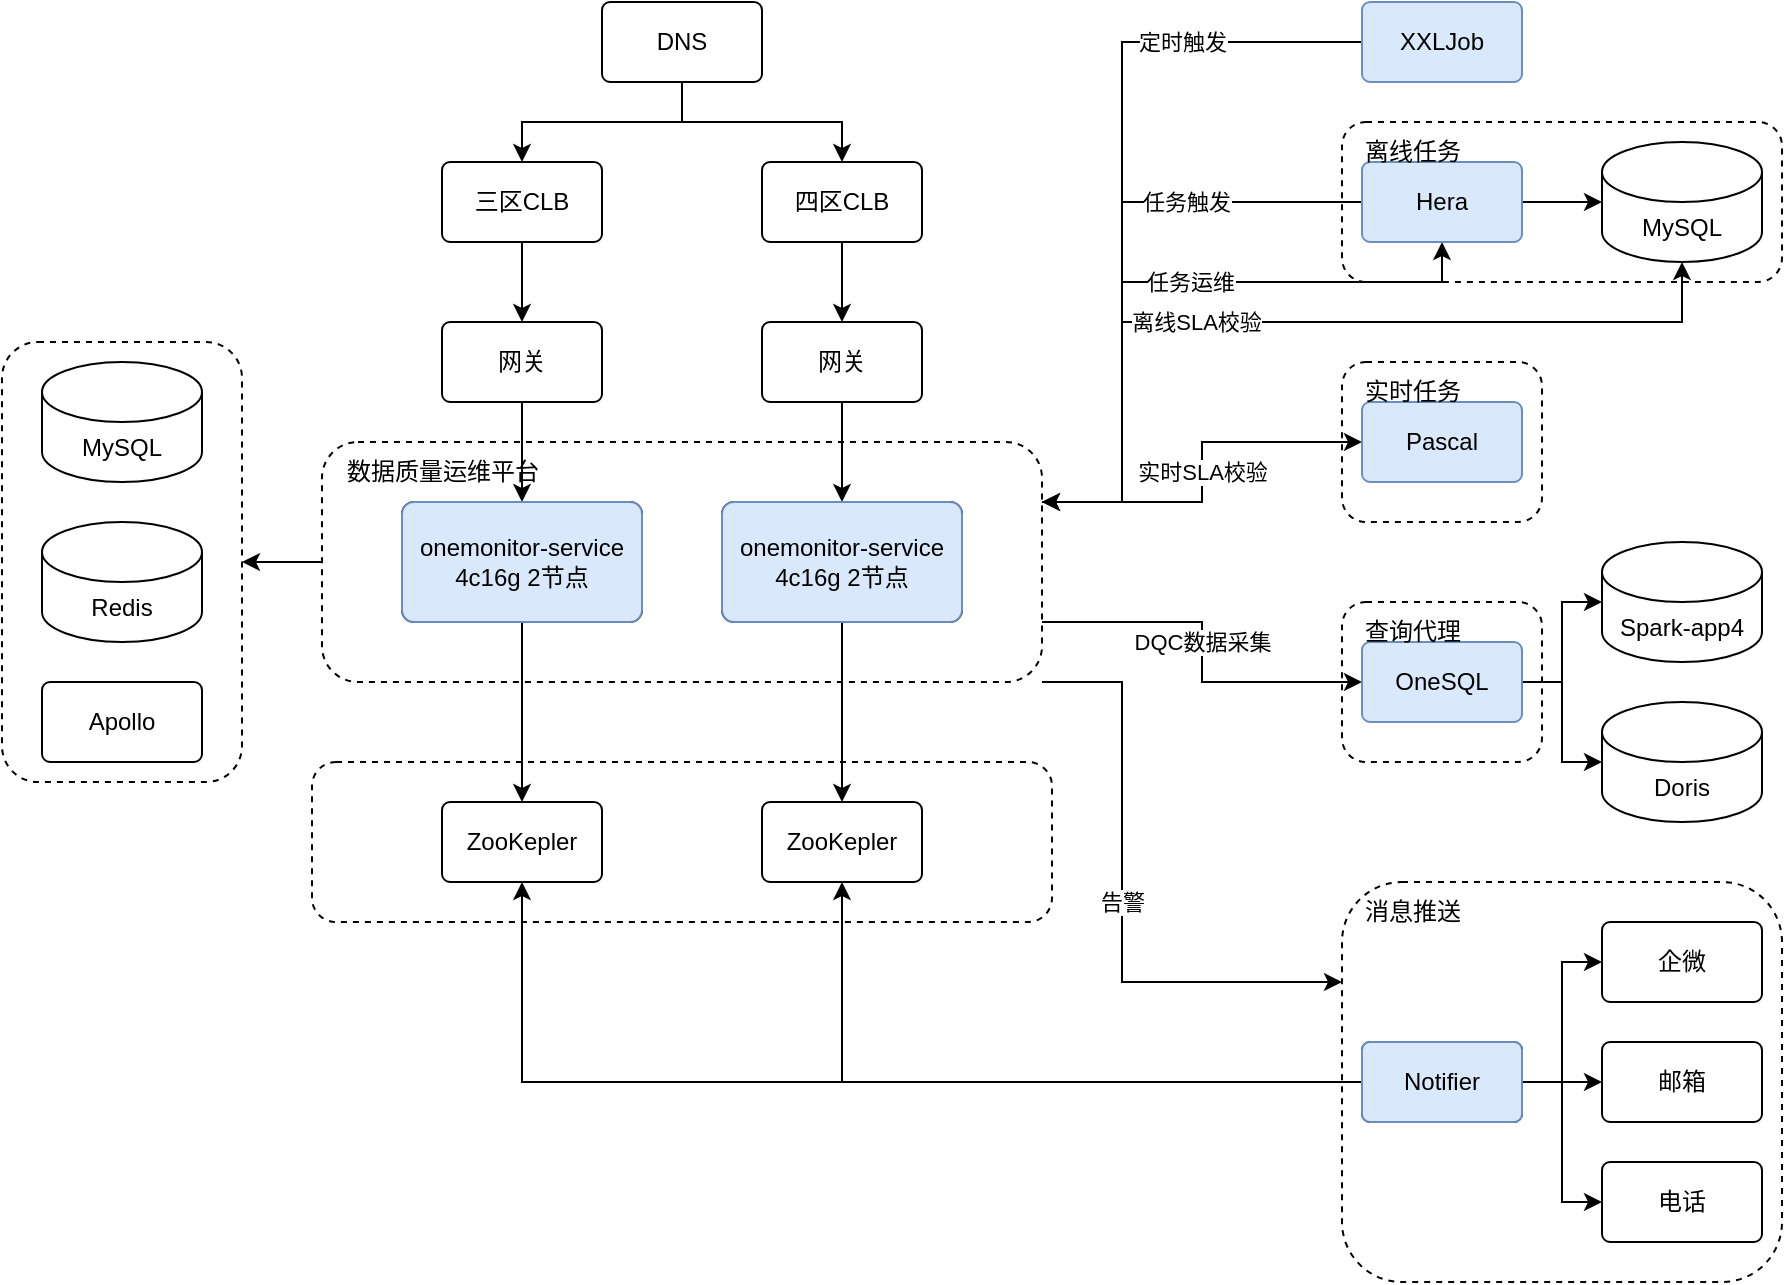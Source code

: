 <mxfile version="20.6.0" type="github">
  <diagram id="u1SoMVc_U18iUDhzr4iA" name="第 1 页">
    <mxGraphModel dx="1422" dy="804" grid="1" gridSize="10" guides="1" tooltips="1" connect="1" arrows="1" fold="1" page="1" pageScale="1" pageWidth="827" pageHeight="1169" math="0" shadow="0">
      <root>
        <mxCell id="0" />
        <mxCell id="1" parent="0" />
        <mxCell id="w2IwPZdJIZYEPV6g12i6-123" value="" style="rounded=1;whiteSpace=wrap;html=1;dashed=1;" vertex="1" parent="1">
          <mxGeometry x="710" y="340" width="100" height="80" as="geometry" />
        </mxCell>
        <mxCell id="w2IwPZdJIZYEPV6g12i6-100" value="" style="rounded=1;whiteSpace=wrap;html=1;dashed=1;" vertex="1" parent="1">
          <mxGeometry x="710" y="220" width="100" height="80" as="geometry" />
        </mxCell>
        <mxCell id="w2IwPZdJIZYEPV6g12i6-86" value="" style="rounded=1;whiteSpace=wrap;html=1;dashed=1;" vertex="1" parent="1">
          <mxGeometry x="710" y="480" width="220" height="200" as="geometry" />
        </mxCell>
        <mxCell id="w2IwPZdJIZYEPV6g12i6-79" value="" style="rounded=1;whiteSpace=wrap;html=1;dashed=1;align=left;" vertex="1" parent="1">
          <mxGeometry x="195" y="420" width="370" height="80" as="geometry" />
        </mxCell>
        <mxCell id="w2IwPZdJIZYEPV6g12i6-71" value="" style="rounded=1;whiteSpace=wrap;html=1;dashed=1;" vertex="1" parent="1">
          <mxGeometry x="710" y="100" width="220" height="80" as="geometry" />
        </mxCell>
        <mxCell id="w2IwPZdJIZYEPV6g12i6-35" value="" style="rounded=1;whiteSpace=wrap;html=1;dashed=1;" vertex="1" parent="1">
          <mxGeometry x="40" y="210" width="120" height="220" as="geometry" />
        </mxCell>
        <mxCell id="w2IwPZdJIZYEPV6g12i6-6" style="edgeStyle=orthogonalEdgeStyle;rounded=0;orthogonalLoop=1;jettySize=auto;html=1;entryX=0.5;entryY=0;entryDx=0;entryDy=0;" edge="1" parent="1" source="6hEY05on5pbsUSRw9vCz-4" target="w2IwPZdJIZYEPV6g12i6-2">
          <mxGeometry relative="1" as="geometry" />
        </mxCell>
        <mxCell id="w2IwPZdJIZYEPV6g12i6-7" style="edgeStyle=orthogonalEdgeStyle;rounded=0;orthogonalLoop=1;jettySize=auto;html=1;" edge="1" parent="1" source="6hEY05on5pbsUSRw9vCz-4" target="w2IwPZdJIZYEPV6g12i6-5">
          <mxGeometry relative="1" as="geometry" />
        </mxCell>
        <mxCell id="6hEY05on5pbsUSRw9vCz-4" value="DNS" style="whiteSpace=wrap;html=1;rounded=1;labelBackgroundColor=none;arcSize=10;aspect=fixed;" parent="1" vertex="1">
          <mxGeometry x="340" y="40" width="80" height="40" as="geometry" />
        </mxCell>
        <mxCell id="w2IwPZdJIZYEPV6g12i6-9" style="edgeStyle=orthogonalEdgeStyle;rounded=0;orthogonalLoop=1;jettySize=auto;html=1;" edge="1" parent="1" source="w2IwPZdJIZYEPV6g12i6-2" target="w2IwPZdJIZYEPV6g12i6-8">
          <mxGeometry relative="1" as="geometry" />
        </mxCell>
        <mxCell id="w2IwPZdJIZYEPV6g12i6-2" value="三区CLB" style="whiteSpace=wrap;html=1;rounded=1;labelBackgroundColor=none;arcSize=10;aspect=fixed;" vertex="1" parent="1">
          <mxGeometry x="260" y="120" width="80" height="40" as="geometry" />
        </mxCell>
        <mxCell id="w2IwPZdJIZYEPV6g12i6-11" style="edgeStyle=orthogonalEdgeStyle;rounded=0;orthogonalLoop=1;jettySize=auto;html=1;" edge="1" parent="1" source="w2IwPZdJIZYEPV6g12i6-5" target="w2IwPZdJIZYEPV6g12i6-10">
          <mxGeometry relative="1" as="geometry" />
        </mxCell>
        <mxCell id="w2IwPZdJIZYEPV6g12i6-5" value="四区CLB" style="whiteSpace=wrap;html=1;rounded=1;labelBackgroundColor=none;arcSize=10;aspect=fixed;" vertex="1" parent="1">
          <mxGeometry x="420" y="120" width="80" height="40" as="geometry" />
        </mxCell>
        <mxCell id="w2IwPZdJIZYEPV6g12i6-36" style="edgeStyle=orthogonalEdgeStyle;rounded=0;orthogonalLoop=1;jettySize=auto;html=1;" edge="1" parent="1" source="w2IwPZdJIZYEPV6g12i6-17" target="w2IwPZdJIZYEPV6g12i6-35">
          <mxGeometry relative="1" as="geometry" />
        </mxCell>
        <mxCell id="w2IwPZdJIZYEPV6g12i6-63" style="edgeStyle=orthogonalEdgeStyle;rounded=0;orthogonalLoop=1;jettySize=auto;html=1;exitX=1;exitY=0.25;exitDx=0;exitDy=0;entryX=0.5;entryY=1;entryDx=0;entryDy=0;entryPerimeter=0;" edge="1" parent="1" source="w2IwPZdJIZYEPV6g12i6-17" target="w2IwPZdJIZYEPV6g12i6-60">
          <mxGeometry relative="1" as="geometry">
            <Array as="points">
              <mxPoint x="600" y="290" />
              <mxPoint x="600" y="180" />
              <mxPoint x="760" y="180" />
            </Array>
          </mxGeometry>
        </mxCell>
        <mxCell id="w2IwPZdJIZYEPV6g12i6-64" value="任务运维" style="edgeLabel;html=1;align=center;verticalAlign=middle;resizable=0;points=[];" vertex="1" connectable="0" parent="w2IwPZdJIZYEPV6g12i6-63">
          <mxGeometry x="0.169" y="1" relative="1" as="geometry">
            <mxPoint x="-9" y="1" as="offset" />
          </mxGeometry>
        </mxCell>
        <mxCell id="w2IwPZdJIZYEPV6g12i6-91" value="告警" style="edgeStyle=orthogonalEdgeStyle;rounded=0;orthogonalLoop=1;jettySize=auto;html=1;exitX=1;exitY=1;exitDx=0;exitDy=0;entryX=0;entryY=0.25;entryDx=0;entryDy=0;" edge="1" parent="1" source="w2IwPZdJIZYEPV6g12i6-17" target="w2IwPZdJIZYEPV6g12i6-86">
          <mxGeometry relative="1" as="geometry">
            <Array as="points">
              <mxPoint x="600" y="380" />
              <mxPoint x="600" y="530" />
            </Array>
          </mxGeometry>
        </mxCell>
        <mxCell id="w2IwPZdJIZYEPV6g12i6-92" value="DQC数据采集" style="edgeStyle=orthogonalEdgeStyle;rounded=0;orthogonalLoop=1;jettySize=auto;html=1;exitX=1;exitY=0.75;exitDx=0;exitDy=0;entryX=0;entryY=0.5;entryDx=0;entryDy=0;" edge="1" parent="1" source="w2IwPZdJIZYEPV6g12i6-17" target="w2IwPZdJIZYEPV6g12i6-37">
          <mxGeometry x="-0.053" relative="1" as="geometry">
            <Array as="points">
              <mxPoint x="640" y="350" />
              <mxPoint x="640" y="380" />
            </Array>
            <mxPoint as="offset" />
          </mxGeometry>
        </mxCell>
        <mxCell id="w2IwPZdJIZYEPV6g12i6-103" style="edgeStyle=orthogonalEdgeStyle;rounded=0;orthogonalLoop=1;jettySize=auto;html=1;exitX=1;exitY=0.25;exitDx=0;exitDy=0;entryX=0;entryY=0.5;entryDx=0;entryDy=0;" edge="1" parent="1" source="w2IwPZdJIZYEPV6g12i6-17" target="w2IwPZdJIZYEPV6g12i6-99">
          <mxGeometry relative="1" as="geometry">
            <mxPoint x="560" y="260" as="sourcePoint" />
            <Array as="points">
              <mxPoint x="640" y="290" />
              <mxPoint x="640" y="260" />
            </Array>
          </mxGeometry>
        </mxCell>
        <mxCell id="w2IwPZdJIZYEPV6g12i6-106" value="实时SLA校验" style="edgeLabel;html=1;align=center;verticalAlign=middle;resizable=0;points=[];" vertex="1" connectable="0" parent="w2IwPZdJIZYEPV6g12i6-103">
          <mxGeometry x="0.333" relative="1" as="geometry">
            <mxPoint x="-17" y="15" as="offset" />
          </mxGeometry>
        </mxCell>
        <mxCell id="w2IwPZdJIZYEPV6g12i6-104" value="离线SLA校验" style="edgeStyle=orthogonalEdgeStyle;rounded=0;orthogonalLoop=1;jettySize=auto;html=1;exitX=1;exitY=0.25;exitDx=0;exitDy=0;entryX=0.5;entryY=1;entryDx=0;entryDy=0;entryPerimeter=0;" edge="1" parent="1" source="w2IwPZdJIZYEPV6g12i6-17" target="w2IwPZdJIZYEPV6g12i6-69">
          <mxGeometry x="-0.244" relative="1" as="geometry">
            <Array as="points">
              <mxPoint x="600" y="290" />
              <mxPoint x="600" y="200" />
              <mxPoint x="880" y="200" />
            </Array>
            <mxPoint as="offset" />
          </mxGeometry>
        </mxCell>
        <mxCell id="w2IwPZdJIZYEPV6g12i6-17" value="" style="rounded=1;whiteSpace=wrap;html=1;dashed=1;align=left;" vertex="1" parent="1">
          <mxGeometry x="200" y="260" width="360" height="120" as="geometry" />
        </mxCell>
        <mxCell id="w2IwPZdJIZYEPV6g12i6-76" style="edgeStyle=orthogonalEdgeStyle;rounded=0;orthogonalLoop=1;jettySize=auto;html=1;exitX=0.5;exitY=1;exitDx=0;exitDy=0;" edge="1" parent="1" source="w2IwPZdJIZYEPV6g12i6-8" target="w2IwPZdJIZYEPV6g12i6-13">
          <mxGeometry relative="1" as="geometry" />
        </mxCell>
        <mxCell id="w2IwPZdJIZYEPV6g12i6-8" value="网关" style="whiteSpace=wrap;html=1;rounded=1;labelBackgroundColor=none;arcSize=10;aspect=fixed;" vertex="1" parent="1">
          <mxGeometry x="260" y="200" width="80" height="40" as="geometry" />
        </mxCell>
        <mxCell id="w2IwPZdJIZYEPV6g12i6-16" value="" style="edgeStyle=orthogonalEdgeStyle;rounded=0;orthogonalLoop=1;jettySize=auto;html=1;" edge="1" parent="1" source="w2IwPZdJIZYEPV6g12i6-10" target="w2IwPZdJIZYEPV6g12i6-15">
          <mxGeometry relative="1" as="geometry" />
        </mxCell>
        <mxCell id="w2IwPZdJIZYEPV6g12i6-10" value="网关" style="whiteSpace=wrap;html=1;rounded=1;labelBackgroundColor=none;arcSize=10;aspect=fixed;" vertex="1" parent="1">
          <mxGeometry x="420" y="200" width="80" height="40" as="geometry" />
        </mxCell>
        <mxCell id="w2IwPZdJIZYEPV6g12i6-26" style="edgeStyle=orthogonalEdgeStyle;rounded=0;orthogonalLoop=1;jettySize=auto;html=1;" edge="1" parent="1" source="w2IwPZdJIZYEPV6g12i6-13" target="w2IwPZdJIZYEPV6g12i6-24">
          <mxGeometry relative="1" as="geometry" />
        </mxCell>
        <mxCell id="w2IwPZdJIZYEPV6g12i6-13" value="onemonitor-service&lt;br&gt;4c16g 2节点" style="whiteSpace=wrap;html=1;rounded=1;labelBackgroundColor=none;arcSize=10;aspect=fixed;" vertex="1" parent="1">
          <mxGeometry x="240" y="290" width="120" height="60" as="geometry" />
        </mxCell>
        <mxCell id="w2IwPZdJIZYEPV6g12i6-27" style="edgeStyle=orthogonalEdgeStyle;rounded=0;orthogonalLoop=1;jettySize=auto;html=1;" edge="1" parent="1" source="w2IwPZdJIZYEPV6g12i6-15" target="w2IwPZdJIZYEPV6g12i6-25">
          <mxGeometry relative="1" as="geometry" />
        </mxCell>
        <mxCell id="w2IwPZdJIZYEPV6g12i6-15" value="onemonitor-service&lt;br&gt;4c16g 2节点" style="whiteSpace=wrap;html=1;rounded=1;labelBackgroundColor=none;arcSize=10;aspect=fixed;" vertex="1" parent="1">
          <mxGeometry x="400" y="290" width="120" height="60" as="geometry" />
        </mxCell>
        <mxCell id="w2IwPZdJIZYEPV6g12i6-22" value="MySQL" style="shape=cylinder3;whiteSpace=wrap;html=1;boundedLbl=1;backgroundOutline=1;size=15;" vertex="1" parent="1">
          <mxGeometry x="60" y="220" width="80" height="60" as="geometry" />
        </mxCell>
        <mxCell id="w2IwPZdJIZYEPV6g12i6-23" value="Redis" style="shape=cylinder3;whiteSpace=wrap;html=1;boundedLbl=1;backgroundOutline=1;size=15;" vertex="1" parent="1">
          <mxGeometry x="60" y="300" width="80" height="60" as="geometry" />
        </mxCell>
        <mxCell id="w2IwPZdJIZYEPV6g12i6-24" value="ZooKepler" style="whiteSpace=wrap;html=1;rounded=1;labelBackgroundColor=none;arcSize=10;aspect=fixed;" vertex="1" parent="1">
          <mxGeometry x="260" y="440" width="80" height="40" as="geometry" />
        </mxCell>
        <mxCell id="w2IwPZdJIZYEPV6g12i6-25" value="ZooKepler" style="whiteSpace=wrap;html=1;rounded=1;labelBackgroundColor=none;arcSize=10;aspect=fixed;" vertex="1" parent="1">
          <mxGeometry x="420" y="440" width="80" height="40" as="geometry" />
        </mxCell>
        <mxCell id="w2IwPZdJIZYEPV6g12i6-32" value="Apollo" style="whiteSpace=wrap;html=1;rounded=1;labelBackgroundColor=none;arcSize=10;aspect=fixed;" vertex="1" parent="1">
          <mxGeometry x="60" y="380" width="80" height="40" as="geometry" />
        </mxCell>
        <mxCell id="w2IwPZdJIZYEPV6g12i6-67" style="edgeStyle=orthogonalEdgeStyle;rounded=0;orthogonalLoop=1;jettySize=auto;html=1;exitX=1;exitY=0.5;exitDx=0;exitDy=0;" edge="1" parent="1" source="w2IwPZdJIZYEPV6g12i6-37" target="w2IwPZdJIZYEPV6g12i6-43">
          <mxGeometry relative="1" as="geometry">
            <Array as="points">
              <mxPoint x="820" y="380" />
              <mxPoint x="820" y="420" />
            </Array>
          </mxGeometry>
        </mxCell>
        <mxCell id="w2IwPZdJIZYEPV6g12i6-125" style="edgeStyle=orthogonalEdgeStyle;rounded=0;orthogonalLoop=1;jettySize=auto;html=1;exitX=1;exitY=0.5;exitDx=0;exitDy=0;entryX=0;entryY=0.5;entryDx=0;entryDy=0;entryPerimeter=0;" edge="1" parent="1" source="w2IwPZdJIZYEPV6g12i6-37" target="w2IwPZdJIZYEPV6g12i6-42">
          <mxGeometry relative="1" as="geometry" />
        </mxCell>
        <mxCell id="w2IwPZdJIZYEPV6g12i6-37" value="OneSQL" style="whiteSpace=wrap;html=1;rounded=1;labelBackgroundColor=none;arcSize=10;fillColor=#dae8fc;strokeColor=#6c8ebf;" vertex="1" parent="1">
          <mxGeometry x="720" y="360" width="80" height="40" as="geometry" />
        </mxCell>
        <mxCell id="w2IwPZdJIZYEPV6g12i6-42" value="Spark-app4" style="shape=cylinder3;whiteSpace=wrap;html=1;boundedLbl=1;backgroundOutline=1;size=15;" vertex="1" parent="1">
          <mxGeometry x="840" y="310" width="80" height="60" as="geometry" />
        </mxCell>
        <mxCell id="w2IwPZdJIZYEPV6g12i6-43" value="Doris" style="shape=cylinder3;whiteSpace=wrap;html=1;boundedLbl=1;backgroundOutline=1;size=15;" vertex="1" parent="1">
          <mxGeometry x="840" y="390" width="80" height="60" as="geometry" />
        </mxCell>
        <mxCell id="w2IwPZdJIZYEPV6g12i6-55" style="edgeStyle=orthogonalEdgeStyle;rounded=0;orthogonalLoop=1;jettySize=auto;html=1;" edge="1" parent="1" source="w2IwPZdJIZYEPV6g12i6-46">
          <mxGeometry relative="1" as="geometry">
            <mxPoint x="560" y="290" as="targetPoint" />
            <Array as="points">
              <mxPoint x="600" y="60" />
              <mxPoint x="600" y="290" />
              <mxPoint x="560" y="290" />
            </Array>
          </mxGeometry>
        </mxCell>
        <mxCell id="w2IwPZdJIZYEPV6g12i6-59" value="定时触发" style="edgeLabel;html=1;align=center;verticalAlign=middle;resizable=0;points=[];" vertex="1" connectable="0" parent="w2IwPZdJIZYEPV6g12i6-55">
          <mxGeometry x="-0.374" y="-2" relative="1" as="geometry">
            <mxPoint x="32" y="-2" as="offset" />
          </mxGeometry>
        </mxCell>
        <mxCell id="w2IwPZdJIZYEPV6g12i6-46" value="XXLJob" style="whiteSpace=wrap;html=1;rounded=1;labelBackgroundColor=none;arcSize=10;aspect=fixed;fillColor=#dae8fc;strokeColor=#6c8ebf;" vertex="1" parent="1">
          <mxGeometry x="720" y="40" width="80" height="40" as="geometry" />
        </mxCell>
        <mxCell id="w2IwPZdJIZYEPV6g12i6-61" style="edgeStyle=orthogonalEdgeStyle;rounded=0;orthogonalLoop=1;jettySize=auto;html=1;entryX=1;entryY=0.25;entryDx=0;entryDy=0;" edge="1" parent="1" source="w2IwPZdJIZYEPV6g12i6-60" target="w2IwPZdJIZYEPV6g12i6-17">
          <mxGeometry relative="1" as="geometry">
            <Array as="points">
              <mxPoint x="600" y="140" />
              <mxPoint x="600" y="290" />
            </Array>
          </mxGeometry>
        </mxCell>
        <mxCell id="w2IwPZdJIZYEPV6g12i6-62" value="任务触发" style="edgeLabel;html=1;align=center;verticalAlign=middle;resizable=0;points=[];" vertex="1" connectable="0" parent="w2IwPZdJIZYEPV6g12i6-61">
          <mxGeometry x="-0.543" y="-2" relative="1" as="geometry">
            <mxPoint x="-17" y="2" as="offset" />
          </mxGeometry>
        </mxCell>
        <mxCell id="w2IwPZdJIZYEPV6g12i6-70" style="edgeStyle=orthogonalEdgeStyle;rounded=0;orthogonalLoop=1;jettySize=auto;html=1;exitX=1;exitY=0.5;exitDx=0;exitDy=0;entryX=0;entryY=0.5;entryDx=0;entryDy=0;entryPerimeter=0;" edge="1" parent="1" source="w2IwPZdJIZYEPV6g12i6-60" target="w2IwPZdJIZYEPV6g12i6-69">
          <mxGeometry relative="1" as="geometry" />
        </mxCell>
        <mxCell id="w2IwPZdJIZYEPV6g12i6-60" value="Hera" style="whiteSpace=wrap;html=1;rounded=1;labelBackgroundColor=none;arcSize=10;aspect=fixed;fillColor=#dae8fc;strokeColor=#6c8ebf;" vertex="1" parent="1">
          <mxGeometry x="720" y="120" width="80" height="40" as="geometry" />
        </mxCell>
        <mxCell id="w2IwPZdJIZYEPV6g12i6-69" value="MySQL" style="shape=cylinder3;whiteSpace=wrap;html=1;boundedLbl=1;backgroundOutline=1;size=15;" vertex="1" parent="1">
          <mxGeometry x="840" y="110" width="80" height="60" as="geometry" />
        </mxCell>
        <mxCell id="w2IwPZdJIZYEPV6g12i6-73" value="数据质量运维平台" style="text;html=1;align=center;verticalAlign=middle;resizable=0;points=[];autosize=1;strokeColor=none;fillColor=none;" vertex="1" parent="1">
          <mxGeometry x="200" y="260" width="120" height="30" as="geometry" />
        </mxCell>
        <mxCell id="w2IwPZdJIZYEPV6g12i6-74" value="离线任务" style="text;html=1;align=center;verticalAlign=middle;resizable=0;points=[];autosize=1;strokeColor=none;fillColor=none;" vertex="1" parent="1">
          <mxGeometry x="710" y="100" width="70" height="30" as="geometry" />
        </mxCell>
        <mxCell id="w2IwPZdJIZYEPV6g12i6-88" style="edgeStyle=orthogonalEdgeStyle;rounded=0;orthogonalLoop=1;jettySize=auto;html=1;entryX=0;entryY=0.5;entryDx=0;entryDy=0;" edge="1" parent="1" source="w2IwPZdJIZYEPV6g12i6-81" target="w2IwPZdJIZYEPV6g12i6-85">
          <mxGeometry relative="1" as="geometry" />
        </mxCell>
        <mxCell id="w2IwPZdJIZYEPV6g12i6-89" style="edgeStyle=orthogonalEdgeStyle;rounded=0;orthogonalLoop=1;jettySize=auto;html=1;" edge="1" parent="1" source="w2IwPZdJIZYEPV6g12i6-81" target="w2IwPZdJIZYEPV6g12i6-83">
          <mxGeometry relative="1" as="geometry" />
        </mxCell>
        <mxCell id="w2IwPZdJIZYEPV6g12i6-90" style="edgeStyle=orthogonalEdgeStyle;rounded=0;orthogonalLoop=1;jettySize=auto;html=1;entryX=0;entryY=0.5;entryDx=0;entryDy=0;" edge="1" parent="1" source="w2IwPZdJIZYEPV6g12i6-81" target="w2IwPZdJIZYEPV6g12i6-84">
          <mxGeometry relative="1" as="geometry" />
        </mxCell>
        <mxCell id="w2IwPZdJIZYEPV6g12i6-93" style="edgeStyle=orthogonalEdgeStyle;rounded=0;orthogonalLoop=1;jettySize=auto;html=1;entryX=0.5;entryY=1;entryDx=0;entryDy=0;" edge="1" parent="1" source="w2IwPZdJIZYEPV6g12i6-81" target="w2IwPZdJIZYEPV6g12i6-25">
          <mxGeometry relative="1" as="geometry" />
        </mxCell>
        <mxCell id="w2IwPZdJIZYEPV6g12i6-94" style="edgeStyle=orthogonalEdgeStyle;rounded=0;orthogonalLoop=1;jettySize=auto;html=1;" edge="1" parent="1" source="w2IwPZdJIZYEPV6g12i6-81" target="w2IwPZdJIZYEPV6g12i6-24">
          <mxGeometry relative="1" as="geometry" />
        </mxCell>
        <mxCell id="w2IwPZdJIZYEPV6g12i6-81" value="Notifier" style="whiteSpace=wrap;html=1;rounded=1;labelBackgroundColor=none;arcSize=10;" vertex="1" parent="1">
          <mxGeometry x="720" y="560" width="80" height="40" as="geometry" />
        </mxCell>
        <mxCell id="w2IwPZdJIZYEPV6g12i6-83" value="邮箱" style="whiteSpace=wrap;html=1;rounded=1;labelBackgroundColor=none;arcSize=10;" vertex="1" parent="1">
          <mxGeometry x="840" y="560" width="80" height="40" as="geometry" />
        </mxCell>
        <mxCell id="w2IwPZdJIZYEPV6g12i6-84" value="电话" style="whiteSpace=wrap;html=1;rounded=1;labelBackgroundColor=none;arcSize=10;" vertex="1" parent="1">
          <mxGeometry x="840" y="620" width="80" height="40" as="geometry" />
        </mxCell>
        <mxCell id="w2IwPZdJIZYEPV6g12i6-85" value="企微" style="whiteSpace=wrap;html=1;rounded=1;labelBackgroundColor=none;arcSize=10;" vertex="1" parent="1">
          <mxGeometry x="840" y="500" width="80" height="40" as="geometry" />
        </mxCell>
        <mxCell id="w2IwPZdJIZYEPV6g12i6-87" value="消息推送" style="text;html=1;align=center;verticalAlign=middle;resizable=0;points=[];autosize=1;strokeColor=none;fillColor=none;" vertex="1" parent="1">
          <mxGeometry x="710" y="480" width="70" height="30" as="geometry" />
        </mxCell>
        <mxCell id="w2IwPZdJIZYEPV6g12i6-95" value="onemonitor-service&lt;br&gt;4c16g 2节点" style="whiteSpace=wrap;html=1;rounded=1;labelBackgroundColor=none;arcSize=10;aspect=fixed;fillColor=#dae8fc;strokeColor=#6c8ebf;" vertex="1" parent="1">
          <mxGeometry x="240" y="290" width="120" height="60" as="geometry" />
        </mxCell>
        <mxCell id="w2IwPZdJIZYEPV6g12i6-96" value="onemonitor-service&lt;br&gt;4c16g 2节点" style="whiteSpace=wrap;html=1;rounded=1;labelBackgroundColor=none;arcSize=10;aspect=fixed;fillColor=#dae8fc;strokeColor=#6c8ebf;" vertex="1" parent="1">
          <mxGeometry x="400" y="290" width="120" height="60" as="geometry" />
        </mxCell>
        <mxCell id="w2IwPZdJIZYEPV6g12i6-98" value="Notifier" style="whiteSpace=wrap;html=1;rounded=1;labelBackgroundColor=none;arcSize=10;fillColor=#dae8fc;strokeColor=#6c8ebf;" vertex="1" parent="1">
          <mxGeometry x="720" y="560" width="80" height="40" as="geometry" />
        </mxCell>
        <mxCell id="w2IwPZdJIZYEPV6g12i6-99" value="Pascal" style="whiteSpace=wrap;html=1;rounded=1;labelBackgroundColor=none;arcSize=10;fillColor=#dae8fc;strokeColor=#6c8ebf;" vertex="1" parent="1">
          <mxGeometry x="720" y="240" width="80" height="40" as="geometry" />
        </mxCell>
        <mxCell id="w2IwPZdJIZYEPV6g12i6-102" value="实时任务" style="text;html=1;align=center;verticalAlign=middle;resizable=0;points=[];autosize=1;strokeColor=none;fillColor=none;" vertex="1" parent="1">
          <mxGeometry x="710" y="220" width="70" height="30" as="geometry" />
        </mxCell>
        <mxCell id="w2IwPZdJIZYEPV6g12i6-124" value="查询代理" style="text;html=1;align=center;verticalAlign=middle;resizable=0;points=[];autosize=1;strokeColor=none;fillColor=none;" vertex="1" parent="1">
          <mxGeometry x="710" y="340" width="70" height="30" as="geometry" />
        </mxCell>
      </root>
    </mxGraphModel>
  </diagram>
</mxfile>
